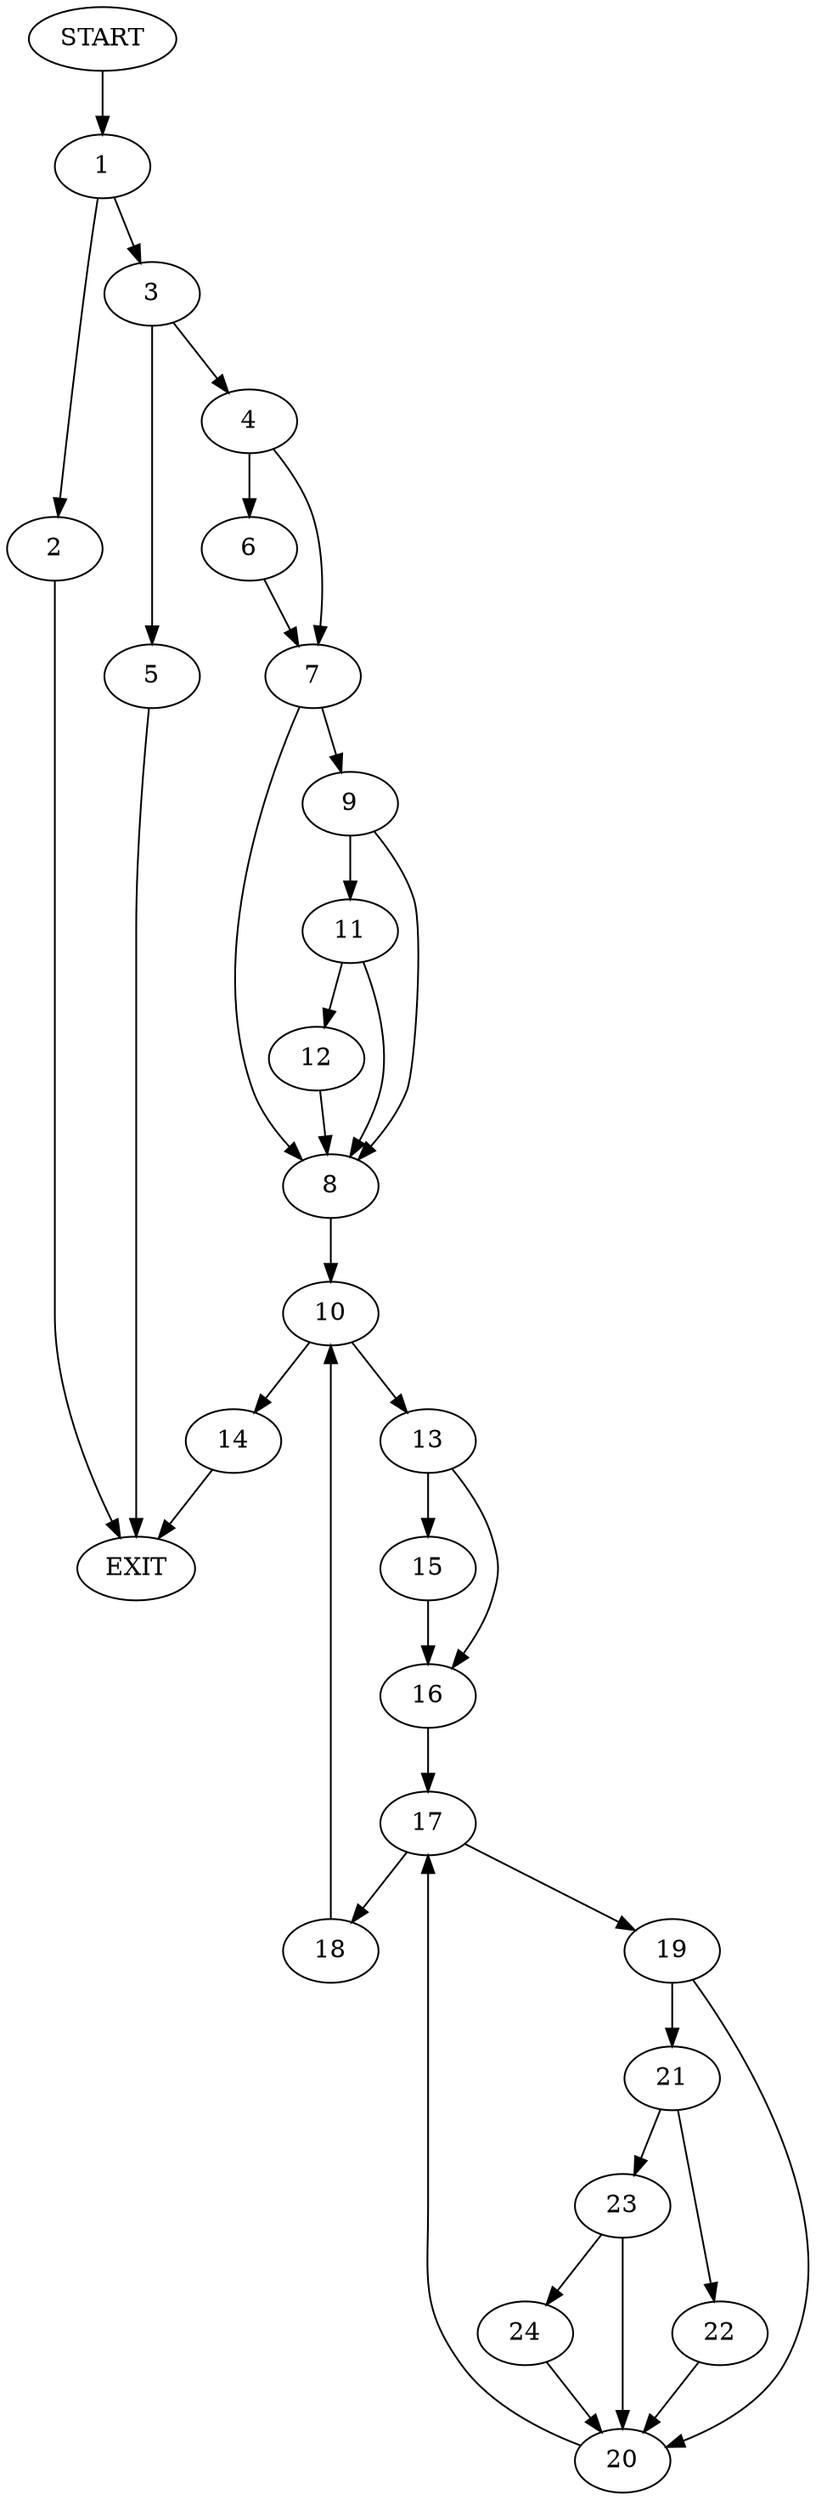 digraph {
0 [label="START"]
25 [label="EXIT"]
0 -> 1
1 -> 2
1 -> 3
2 -> 25
3 -> 4
3 -> 5
5 -> 25
4 -> 6
4 -> 7
6 -> 7
7 -> 8
7 -> 9
8 -> 10
9 -> 8
9 -> 11
11 -> 8
11 -> 12
12 -> 8
10 -> 13
10 -> 14
13 -> 15
13 -> 16
14 -> 25
16 -> 17
15 -> 16
17 -> 18
17 -> 19
19 -> 20
19 -> 21
18 -> 10
21 -> 22
21 -> 23
20 -> 17
22 -> 20
23 -> 20
23 -> 24
24 -> 20
}

